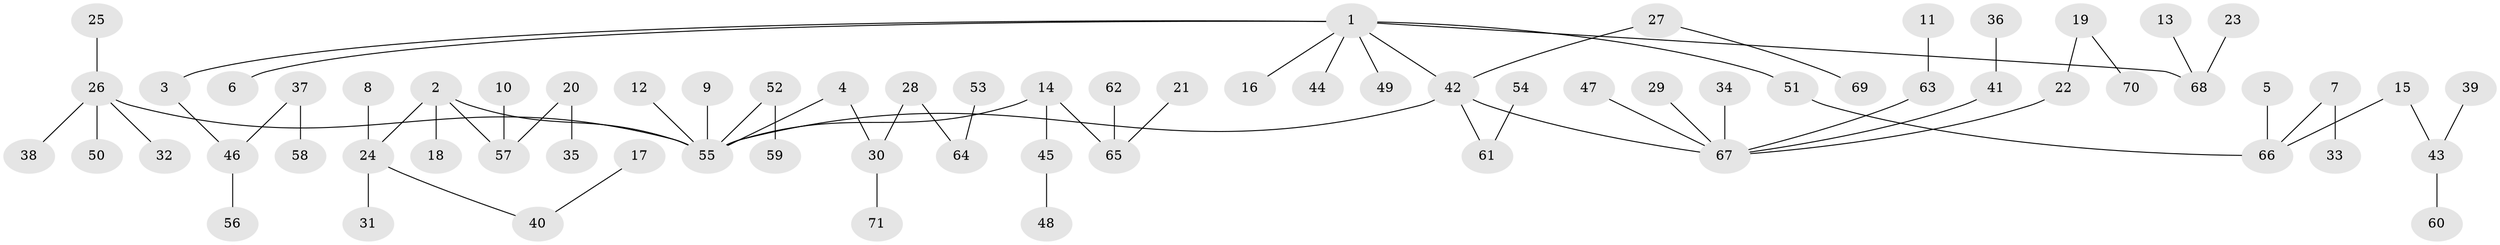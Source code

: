 // original degree distribution, {3: 0.1619718309859155, 9: 0.007042253521126761, 2: 0.2676056338028169, 6: 0.007042253521126761, 5: 0.028169014084507043, 1: 0.4788732394366197, 7: 0.014084507042253521, 4: 0.035211267605633804}
// Generated by graph-tools (version 1.1) at 2025/50/03/09/25 03:50:23]
// undirected, 71 vertices, 70 edges
graph export_dot {
graph [start="1"]
  node [color=gray90,style=filled];
  1;
  2;
  3;
  4;
  5;
  6;
  7;
  8;
  9;
  10;
  11;
  12;
  13;
  14;
  15;
  16;
  17;
  18;
  19;
  20;
  21;
  22;
  23;
  24;
  25;
  26;
  27;
  28;
  29;
  30;
  31;
  32;
  33;
  34;
  35;
  36;
  37;
  38;
  39;
  40;
  41;
  42;
  43;
  44;
  45;
  46;
  47;
  48;
  49;
  50;
  51;
  52;
  53;
  54;
  55;
  56;
  57;
  58;
  59;
  60;
  61;
  62;
  63;
  64;
  65;
  66;
  67;
  68;
  69;
  70;
  71;
  1 -- 3 [weight=1.0];
  1 -- 6 [weight=1.0];
  1 -- 16 [weight=1.0];
  1 -- 42 [weight=1.0];
  1 -- 44 [weight=1.0];
  1 -- 49 [weight=1.0];
  1 -- 51 [weight=1.0];
  1 -- 68 [weight=1.0];
  2 -- 18 [weight=1.0];
  2 -- 24 [weight=1.0];
  2 -- 55 [weight=1.0];
  2 -- 57 [weight=1.0];
  3 -- 46 [weight=1.0];
  4 -- 30 [weight=1.0];
  4 -- 55 [weight=1.0];
  5 -- 66 [weight=1.0];
  7 -- 33 [weight=1.0];
  7 -- 66 [weight=1.0];
  8 -- 24 [weight=1.0];
  9 -- 55 [weight=1.0];
  10 -- 57 [weight=1.0];
  11 -- 63 [weight=1.0];
  12 -- 55 [weight=1.0];
  13 -- 68 [weight=1.0];
  14 -- 45 [weight=1.0];
  14 -- 55 [weight=1.0];
  14 -- 65 [weight=1.0];
  15 -- 43 [weight=1.0];
  15 -- 66 [weight=1.0];
  17 -- 40 [weight=1.0];
  19 -- 22 [weight=1.0];
  19 -- 70 [weight=1.0];
  20 -- 35 [weight=1.0];
  20 -- 57 [weight=1.0];
  21 -- 65 [weight=1.0];
  22 -- 67 [weight=1.0];
  23 -- 68 [weight=1.0];
  24 -- 31 [weight=1.0];
  24 -- 40 [weight=1.0];
  25 -- 26 [weight=1.0];
  26 -- 32 [weight=1.0];
  26 -- 38 [weight=1.0];
  26 -- 50 [weight=1.0];
  26 -- 55 [weight=1.0];
  27 -- 42 [weight=1.0];
  27 -- 69 [weight=1.0];
  28 -- 30 [weight=1.0];
  28 -- 64 [weight=1.0];
  29 -- 67 [weight=1.0];
  30 -- 71 [weight=1.0];
  34 -- 67 [weight=1.0];
  36 -- 41 [weight=1.0];
  37 -- 46 [weight=1.0];
  37 -- 58 [weight=1.0];
  39 -- 43 [weight=1.0];
  41 -- 67 [weight=1.0];
  42 -- 55 [weight=1.0];
  42 -- 61 [weight=1.0];
  42 -- 67 [weight=1.0];
  43 -- 60 [weight=1.0];
  45 -- 48 [weight=1.0];
  46 -- 56 [weight=1.0];
  47 -- 67 [weight=1.0];
  51 -- 66 [weight=1.0];
  52 -- 55 [weight=1.0];
  52 -- 59 [weight=1.0];
  53 -- 64 [weight=1.0];
  54 -- 61 [weight=1.0];
  62 -- 65 [weight=1.0];
  63 -- 67 [weight=1.0];
}
